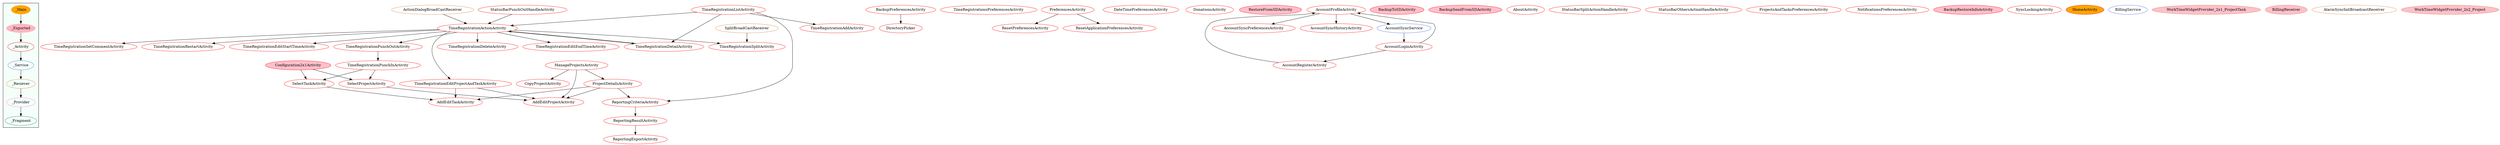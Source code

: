 digraph G {
subgraph cluster_legend{ 
bgcolor=mintcream;
_Activity[color = red];
_Service[color = royalblue];
_Provider[color = violet];
_Reciever[color = peru];
_Fragment[color = teal];
_Main[style=filled, fillcolor=orange, color = mintcream];
_Exported[style=filled, fillcolor=lightpink, color = mintcream];
_Main -> _Exported -> _Activity -> _Service -> _Reciever -> _Provider -> _Fragment; 
}
TimeRegistrationPunchInActivity[color = red];
ReportingResultActivity[color = red];
DirectoryPicker[color = red];
SelectTaskActivity[color = red];
TimeRegistrationsPreferencesActivity[color = red];
TimeRegistrationSplitActivity[color = red];
TimeRegistrationListActivity[color = red];
TimeRegistrationEditProjectAndTaskActivity[color = red];
PreferencesActivity[color = red];
ManageProjectsActivity[color = red];
ResetPreferencesActivity[color = red];
TimeRegistrationDeleteActivity[color = red];
TimeRegistrationEditEndTimeActivity[color = red];
TimeRegistrationActionActivity[color = red];
DateTimePreferencesActivity[color = red];
DonationsActivity[color = red];
RestoreFromSDActivity[style=filled, fillcolor=pink, color = red];
CopyProjectActivity[color = red];
AddEditTaskActivity[color = red];
Configuration2x1Activity[style=filled, fillcolor=pink, color = red];
TimeRegistrationPunchOutActivity[color = red];
AccountSyncPreferencesActivity[color = red];
BackupToSDActivity[style=filled, fillcolor=pink, color = red];
BackupPreferencesActivity[color = red];
BackupSendFromSDActivity[style=filled, fillcolor=pink, color = red];
AboutActivity[color = red];
StatusBarSplitActionHandleActivity[color = red];
ReportingCriteriaActivity[color = red];
TimeRegistrationSetCommentActivity[color = red];
ProjectDetailsActivity[color = red];
SelectProjectActivity[color = red];
TimeRegistrationRestartActivity[color = red];
StatusBarOthersActionHandleActivity[color = red];
TimeRegistrationAddActivity[color = red];
AccountRegisterActivity[color = red];
TimeRegistrationEditStartTimeActivity[color = red];
ProjectsAndTasksPreferencesActivity[color = red];
AccountProfileActivity[color = red];
AddEditProjectActivity[color = red];
NotificationsPreferencesActivity[color = red];
ResetApplicationPreferencesActivity[color = red];
AccountSyncHistoryActivity[color = red];
BackupRestoreInfoActivity[style=filled, fillcolor=pink, color = red];
AccountLoginActivity[color = red];
SyncLockingActivity[color = red];
TimeRegistrationDetailActivity[color = red];
ReportingExportActivity[color = red];
HomeActivity[style=filled, fillcolor=orange, color = red];
StatusBarPunchOutHandleActivity[color = red];
AccountSyncService[color = royalblue];
BillingService[color = royalblue];
WorkTimeWidgetProvider_2x1_ProjectTask[style=filled, fillcolor=pink, color = peru];
BillingReceiver[style=filled, fillcolor=pink, color = peru];
AlarmSyncInitBroadcastReceiver[color = peru];
ActionDialogBroadCastReceiver[color = peru];
WorkTimeWidgetProvider_2x2_Project[style=filled, fillcolor=pink, color = peru];
SplitBroadCastReceiver[color = peru];
AccountSyncService->AccountLoginActivity;
TimeRegistrationPunchInActivity->SelectTaskActivity;
TimeRegistrationPunchInActivity->SelectProjectActivity;
ProjectDetailsActivity->AddEditProjectActivity;
ProjectDetailsActivity->AddEditTaskActivity;
ProjectDetailsActivity->ReportingCriteriaActivity;
ReportingResultActivity->ReportingExportActivity;
Configuration2x1Activity->SelectProjectActivity;
Configuration2x1Activity->SelectTaskActivity;
SelectProjectActivity->AddEditProjectActivity;
SelectTaskActivity->AddEditTaskActivity;
ActionDialogBroadCastReceiver->TimeRegistrationActionActivity;
TimeRegistrationPunchOutActivity->TimeRegistrationPunchInActivity;
TimeRegistrationListActivity->TimeRegistrationDetailActivity;
TimeRegistrationListActivity->TimeRegistrationActionActivity;
TimeRegistrationListActivity->ReportingCriteriaActivity;
TimeRegistrationListActivity->TimeRegistrationAddActivity;
SplitBroadCastReceiver->TimeRegistrationSplitActivity;
AccountLoginActivity->AccountRegisterActivity;
AccountLoginActivity->AccountProfileActivity;
TimeRegistrationEditProjectAndTaskActivity->AddEditTaskActivity;
TimeRegistrationEditProjectAndTaskActivity->AddEditProjectActivity;
PreferencesActivity->ResetApplicationPreferencesActivity;
PreferencesActivity->ResetPreferencesActivity;
TimeRegistrationDetailActivity->TimeRegistrationActionActivity;
ManageProjectsActivity->CopyProjectActivity;
ManageProjectsActivity->AddEditProjectActivity;
ManageProjectsActivity->ProjectDetailsActivity;
AccountRegisterActivity->AccountProfileActivity;
BackupPreferencesActivity->DirectoryPicker;
AccountProfileActivity->AccountSyncHistoryActivity;
AccountProfileActivity->AccountSyncService;
AccountProfileActivity->AccountSyncPreferencesActivity;
TimeRegistrationActionActivity->TimeRegistrationDetailActivity;
TimeRegistrationActionActivity->TimeRegistrationPunchOutActivity;
TimeRegistrationActionActivity->TimeRegistrationDeleteActivity;
TimeRegistrationActionActivity->TimeRegistrationEditProjectAndTaskActivity;
TimeRegistrationActionActivity->TimeRegistrationSetCommentActivity;
TimeRegistrationActionActivity->TimeRegistrationRestartActivity;
TimeRegistrationActionActivity->TimeRegistrationSplitActivity;
TimeRegistrationActionActivity->TimeRegistrationEditEndTimeActivity;
TimeRegistrationActionActivity->TimeRegistrationEditStartTimeActivity;
ReportingCriteriaActivity->ReportingResultActivity;
StatusBarPunchOutHandleActivity->TimeRegistrationActionActivity;
}
